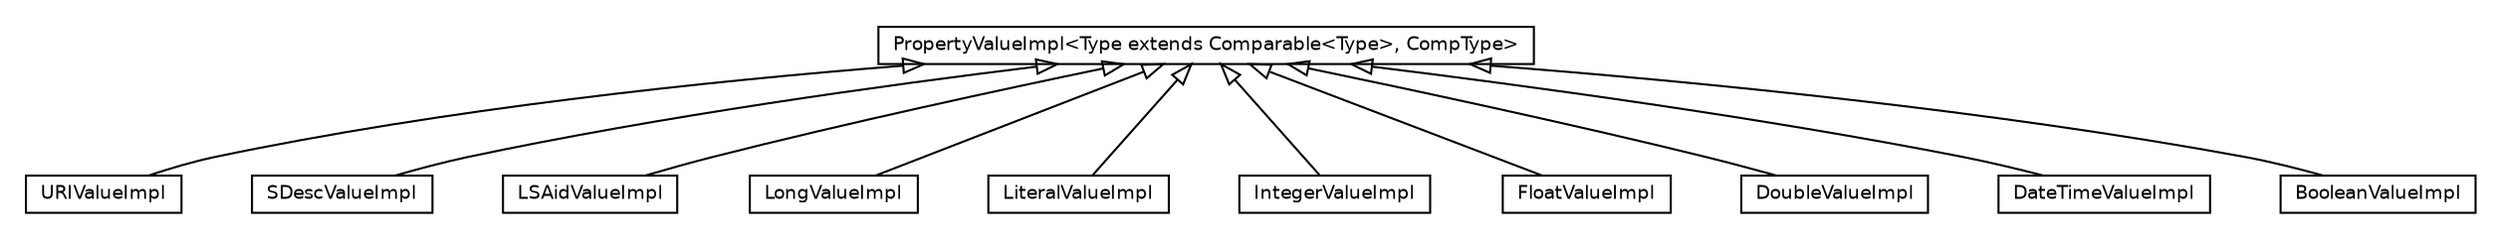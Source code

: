 #!/usr/local/bin/dot
#
# Class diagram 
# Generated by UmlGraph version 4.4 (http://www.spinellis.gr/sw/umlgraph)
#

digraph G {
	edge [fontname="Helvetica",fontsize=10,labelfontname="Helvetica",labelfontsize=10];
	node [fontname="Helvetica",fontsize=10,shape=plaintext];
	// it.apice.sapere.api.lsas.values.impl.URIValueImpl
	c7081 [label=<<table border="0" cellborder="1" cellspacing="0" cellpadding="2" port="p" href="./URIValueImpl.html">
		<tr><td><table border="0" cellspacing="0" cellpadding="1">
			<tr><td> URIValueImpl </td></tr>
		</table></td></tr>
		</table>>, fontname="Helvetica", fontcolor="black", fontsize=9.0];
	// it.apice.sapere.api.lsas.values.impl.SDescValueImpl
	c7082 [label=<<table border="0" cellborder="1" cellspacing="0" cellpadding="2" port="p" href="./SDescValueImpl.html">
		<tr><td><table border="0" cellspacing="0" cellpadding="1">
			<tr><td> SDescValueImpl </td></tr>
		</table></td></tr>
		</table>>, fontname="Helvetica", fontcolor="black", fontsize=9.0];
	// it.apice.sapere.api.lsas.values.impl.PropertyValueImpl<Type extends java.lang.Comparable<Type>, CompType>
	c7083 [label=<<table border="0" cellborder="1" cellspacing="0" cellpadding="2" port="p" href="./PropertyValueImpl.html">
		<tr><td><table border="0" cellspacing="0" cellpadding="1">
			<tr><td> PropertyValueImpl&lt;Type extends Comparable&lt;Type&gt;, CompType&gt; </td></tr>
		</table></td></tr>
		</table>>, fontname="Helvetica", fontcolor="black", fontsize=9.0];
	// it.apice.sapere.api.lsas.values.impl.LSAidValueImpl
	c7084 [label=<<table border="0" cellborder="1" cellspacing="0" cellpadding="2" port="p" href="./LSAidValueImpl.html">
		<tr><td><table border="0" cellspacing="0" cellpadding="1">
			<tr><td> LSAidValueImpl </td></tr>
		</table></td></tr>
		</table>>, fontname="Helvetica", fontcolor="black", fontsize=9.0];
	// it.apice.sapere.api.lsas.values.impl.LongValueImpl
	c7085 [label=<<table border="0" cellborder="1" cellspacing="0" cellpadding="2" port="p" href="./LongValueImpl.html">
		<tr><td><table border="0" cellspacing="0" cellpadding="1">
			<tr><td> LongValueImpl </td></tr>
		</table></td></tr>
		</table>>, fontname="Helvetica", fontcolor="black", fontsize=9.0];
	// it.apice.sapere.api.lsas.values.impl.LiteralValueImpl
	c7086 [label=<<table border="0" cellborder="1" cellspacing="0" cellpadding="2" port="p" href="./LiteralValueImpl.html">
		<tr><td><table border="0" cellspacing="0" cellpadding="1">
			<tr><td> LiteralValueImpl </td></tr>
		</table></td></tr>
		</table>>, fontname="Helvetica", fontcolor="black", fontsize=9.0];
	// it.apice.sapere.api.lsas.values.impl.IntegerValueImpl
	c7087 [label=<<table border="0" cellborder="1" cellspacing="0" cellpadding="2" port="p" href="./IntegerValueImpl.html">
		<tr><td><table border="0" cellspacing="0" cellpadding="1">
			<tr><td> IntegerValueImpl </td></tr>
		</table></td></tr>
		</table>>, fontname="Helvetica", fontcolor="black", fontsize=9.0];
	// it.apice.sapere.api.lsas.values.impl.FloatValueImpl
	c7088 [label=<<table border="0" cellborder="1" cellspacing="0" cellpadding="2" port="p" href="./FloatValueImpl.html">
		<tr><td><table border="0" cellspacing="0" cellpadding="1">
			<tr><td> FloatValueImpl </td></tr>
		</table></td></tr>
		</table>>, fontname="Helvetica", fontcolor="black", fontsize=9.0];
	// it.apice.sapere.api.lsas.values.impl.DoubleValueImpl
	c7089 [label=<<table border="0" cellborder="1" cellspacing="0" cellpadding="2" port="p" href="./DoubleValueImpl.html">
		<tr><td><table border="0" cellspacing="0" cellpadding="1">
			<tr><td> DoubleValueImpl </td></tr>
		</table></td></tr>
		</table>>, fontname="Helvetica", fontcolor="black", fontsize=9.0];
	// it.apice.sapere.api.lsas.values.impl.DateTimeValueImpl
	c7090 [label=<<table border="0" cellborder="1" cellspacing="0" cellpadding="2" port="p" href="./DateTimeValueImpl.html">
		<tr><td><table border="0" cellspacing="0" cellpadding="1">
			<tr><td> DateTimeValueImpl </td></tr>
		</table></td></tr>
		</table>>, fontname="Helvetica", fontcolor="black", fontsize=9.0];
	// it.apice.sapere.api.lsas.values.impl.BooleanValueImpl
	c7091 [label=<<table border="0" cellborder="1" cellspacing="0" cellpadding="2" port="p" href="./BooleanValueImpl.html">
		<tr><td><table border="0" cellspacing="0" cellpadding="1">
			<tr><td> BooleanValueImpl </td></tr>
		</table></td></tr>
		</table>>, fontname="Helvetica", fontcolor="black", fontsize=9.0];
	//it.apice.sapere.api.lsas.values.impl.URIValueImpl extends it.apice.sapere.api.lsas.values.impl.PropertyValueImpl<java.net.URI, it.apice.sapere.api.lsas.values.URIValue>
	c7083:p -> c7081:p [dir=back,arrowtail=empty];
	//it.apice.sapere.api.lsas.values.impl.SDescValueImpl extends it.apice.sapere.api.lsas.values.impl.PropertyValueImpl<it.apice.sapere.api.lsas.SemanticDescription, it.apice.sapere.api.lsas.values.SDescValue>
	c7083:p -> c7082:p [dir=back,arrowtail=empty];
	//it.apice.sapere.api.lsas.values.impl.LSAidValueImpl extends it.apice.sapere.api.lsas.values.impl.PropertyValueImpl<it.apice.sapere.api.lsas.LSAid, it.apice.sapere.api.lsas.values.LSAidValue>
	c7083:p -> c7084:p [dir=back,arrowtail=empty];
	//it.apice.sapere.api.lsas.values.impl.LongValueImpl extends it.apice.sapere.api.lsas.values.impl.PropertyValueImpl<java.lang.Long, it.apice.sapere.api.lsas.values.LongValue>
	c7083:p -> c7085:p [dir=back,arrowtail=empty];
	//it.apice.sapere.api.lsas.values.impl.LiteralValueImpl extends it.apice.sapere.api.lsas.values.impl.PropertyValueImpl<java.lang.String, it.apice.sapere.api.lsas.values.LiteralValue>
	c7083:p -> c7086:p [dir=back,arrowtail=empty];
	//it.apice.sapere.api.lsas.values.impl.IntegerValueImpl extends it.apice.sapere.api.lsas.values.impl.PropertyValueImpl<java.lang.Integer, it.apice.sapere.api.lsas.values.IntegerValue>
	c7083:p -> c7087:p [dir=back,arrowtail=empty];
	//it.apice.sapere.api.lsas.values.impl.FloatValueImpl extends it.apice.sapere.api.lsas.values.impl.PropertyValueImpl<java.lang.Float, it.apice.sapere.api.lsas.values.FloatValue>
	c7083:p -> c7088:p [dir=back,arrowtail=empty];
	//it.apice.sapere.api.lsas.values.impl.DoubleValueImpl extends it.apice.sapere.api.lsas.values.impl.PropertyValueImpl<java.lang.Double, it.apice.sapere.api.lsas.values.DoubleValue>
	c7083:p -> c7089:p [dir=back,arrowtail=empty];
	//it.apice.sapere.api.lsas.values.impl.DateTimeValueImpl extends it.apice.sapere.api.lsas.values.impl.PropertyValueImpl<java.util.Date, it.apice.sapere.api.lsas.values.DateTimeValue>
	c7083:p -> c7090:p [dir=back,arrowtail=empty];
	//it.apice.sapere.api.lsas.values.impl.BooleanValueImpl extends it.apice.sapere.api.lsas.values.impl.PropertyValueImpl<java.lang.Boolean, it.apice.sapere.api.lsas.values.BooleanValue>
	c7083:p -> c7091:p [dir=back,arrowtail=empty];
}

